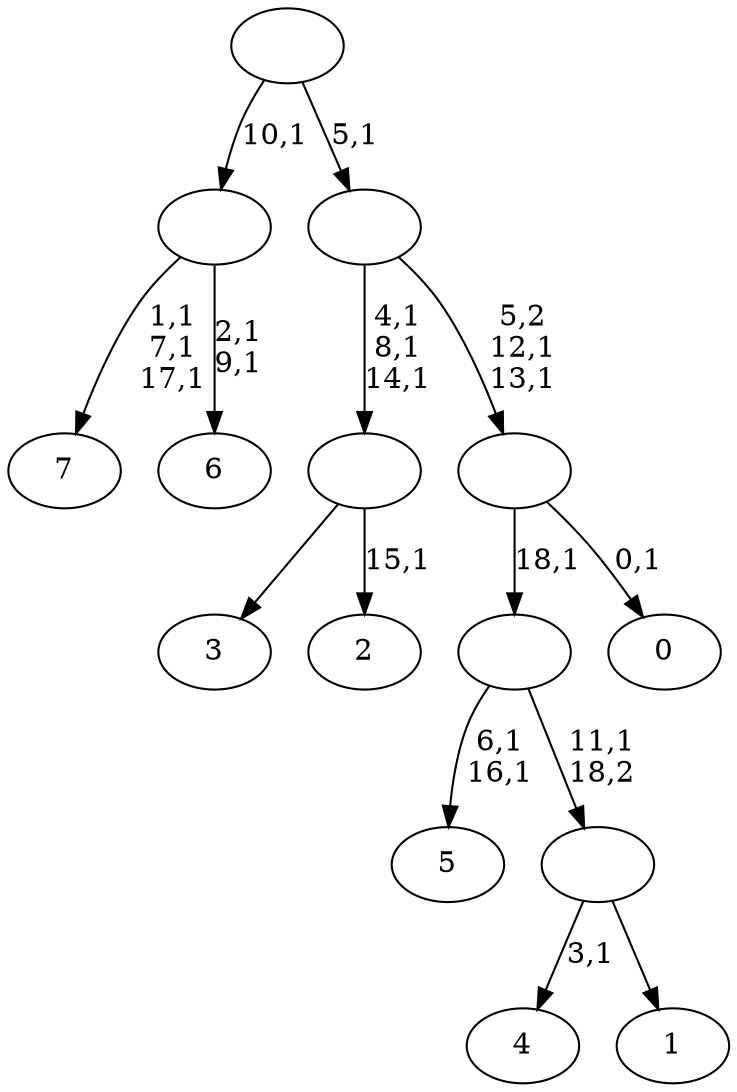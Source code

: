 digraph T {
	27 [label="7"]
	23 [label="6"]
	20 [label=""]
	19 [label="5"]
	16 [label="4"]
	14 [label="3"]
	13 [label="2"]
	11 [label=""]
	8 [label="1"]
	7 [label=""]
	6 [label=""]
	5 [label="0"]
	3 [label=""]
	1 [label=""]
	0 [label=""]
	20 -> 23 [label="2,1\n9,1"]
	20 -> 27 [label="1,1\n7,1\n17,1"]
	11 -> 13 [label="15,1"]
	11 -> 14 [label=""]
	7 -> 16 [label="3,1"]
	7 -> 8 [label=""]
	6 -> 19 [label="6,1\n16,1"]
	6 -> 7 [label="11,1\n18,2"]
	3 -> 5 [label="0,1"]
	3 -> 6 [label="18,1"]
	1 -> 3 [label="5,2\n12,1\n13,1"]
	1 -> 11 [label="4,1\n8,1\n14,1"]
	0 -> 20 [label="10,1"]
	0 -> 1 [label="5,1"]
}
